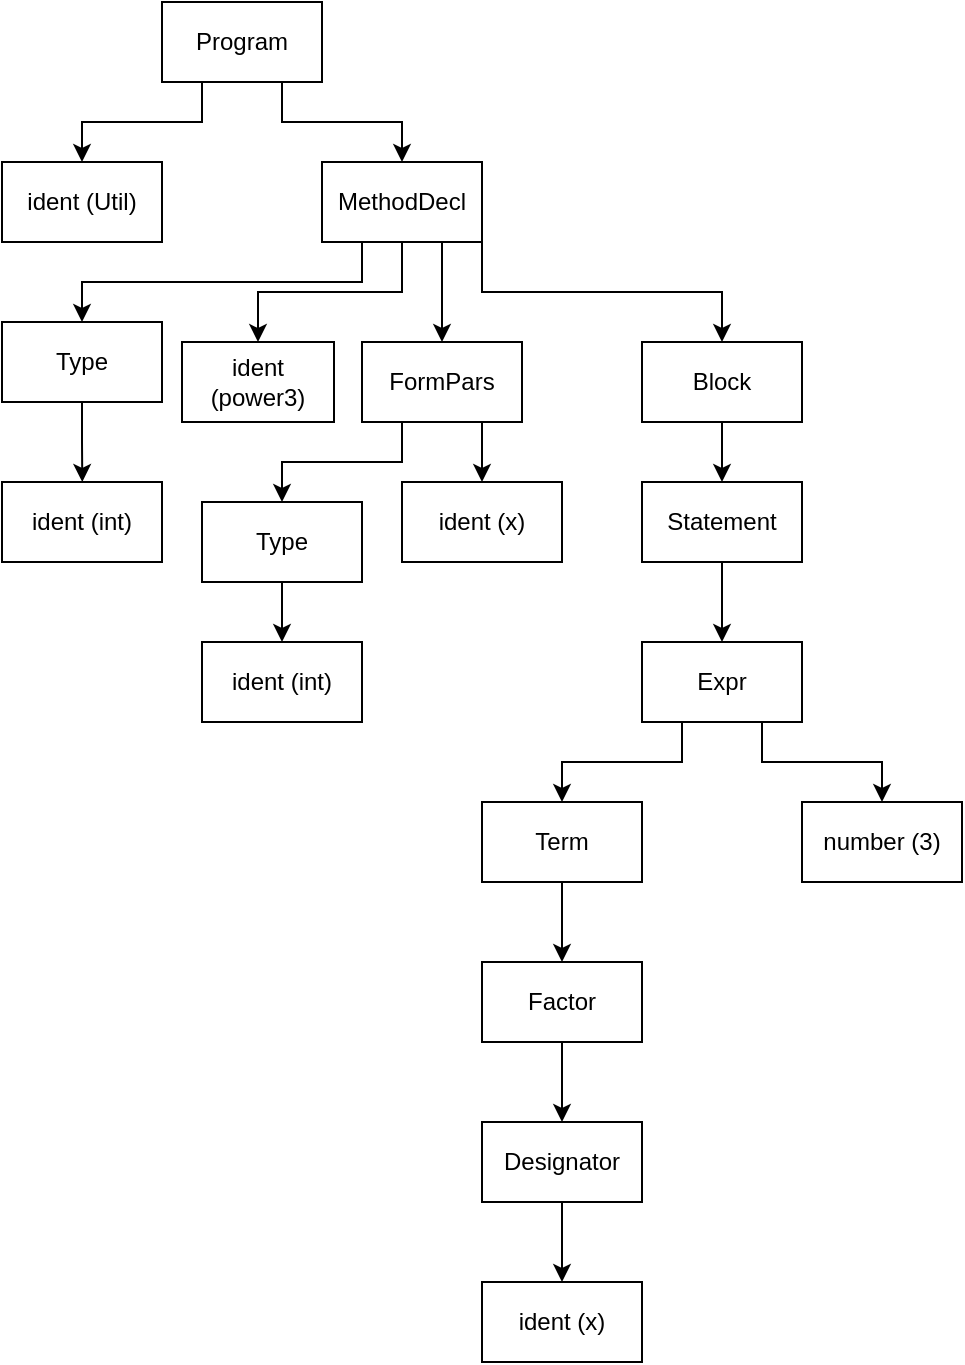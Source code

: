 <mxfile version="22.0.2" type="device">
  <diagram name="Page-1" id="VJZMKuNzVP8RR-i9ATP4">
    <mxGraphModel dx="660" dy="982" grid="1" gridSize="10" guides="1" tooltips="1" connect="1" arrows="1" fold="1" page="1" pageScale="1" pageWidth="827" pageHeight="1169" math="0" shadow="0">
      <root>
        <mxCell id="0" />
        <mxCell id="1" parent="0" />
        <mxCell id="mO8-FI6pvI609V8-yhSR-3" style="edgeStyle=orthogonalEdgeStyle;rounded=0;orthogonalLoop=1;jettySize=auto;html=1;exitX=0.25;exitY=1;exitDx=0;exitDy=0;entryX=0.5;entryY=0;entryDx=0;entryDy=0;" edge="1" parent="1" source="mO8-FI6pvI609V8-yhSR-1" target="mO8-FI6pvI609V8-yhSR-2">
          <mxGeometry relative="1" as="geometry" />
        </mxCell>
        <mxCell id="mO8-FI6pvI609V8-yhSR-5" style="edgeStyle=orthogonalEdgeStyle;rounded=0;orthogonalLoop=1;jettySize=auto;html=1;exitX=0.75;exitY=1;exitDx=0;exitDy=0;entryX=0.5;entryY=0;entryDx=0;entryDy=0;" edge="1" parent="1" source="mO8-FI6pvI609V8-yhSR-1" target="mO8-FI6pvI609V8-yhSR-4">
          <mxGeometry relative="1" as="geometry" />
        </mxCell>
        <mxCell id="mO8-FI6pvI609V8-yhSR-1" value="Program" style="rounded=0;whiteSpace=wrap;html=1;" vertex="1" parent="1">
          <mxGeometry x="320" y="320" width="80" height="40" as="geometry" />
        </mxCell>
        <mxCell id="mO8-FI6pvI609V8-yhSR-2" value="ident (Util)" style="rounded=0;whiteSpace=wrap;html=1;" vertex="1" parent="1">
          <mxGeometry x="240" y="400" width="80" height="40" as="geometry" />
        </mxCell>
        <mxCell id="mO8-FI6pvI609V8-yhSR-7" style="edgeStyle=orthogonalEdgeStyle;rounded=0;orthogonalLoop=1;jettySize=auto;html=1;exitX=0.25;exitY=1;exitDx=0;exitDy=0;" edge="1" parent="1" source="mO8-FI6pvI609V8-yhSR-4" target="mO8-FI6pvI609V8-yhSR-6">
          <mxGeometry relative="1" as="geometry" />
        </mxCell>
        <mxCell id="mO8-FI6pvI609V8-yhSR-11" style="edgeStyle=orthogonalEdgeStyle;rounded=0;orthogonalLoop=1;jettySize=auto;html=1;exitX=0.5;exitY=1;exitDx=0;exitDy=0;" edge="1" parent="1" source="mO8-FI6pvI609V8-yhSR-4" target="mO8-FI6pvI609V8-yhSR-10">
          <mxGeometry relative="1" as="geometry" />
        </mxCell>
        <mxCell id="mO8-FI6pvI609V8-yhSR-13" style="edgeStyle=orthogonalEdgeStyle;rounded=0;orthogonalLoop=1;jettySize=auto;html=1;exitX=0.75;exitY=1;exitDx=0;exitDy=0;entryX=0.5;entryY=0;entryDx=0;entryDy=0;" edge="1" parent="1" source="mO8-FI6pvI609V8-yhSR-4" target="mO8-FI6pvI609V8-yhSR-12">
          <mxGeometry relative="1" as="geometry" />
        </mxCell>
        <mxCell id="mO8-FI6pvI609V8-yhSR-21" style="edgeStyle=orthogonalEdgeStyle;rounded=0;orthogonalLoop=1;jettySize=auto;html=1;exitX=1;exitY=1;exitDx=0;exitDy=0;entryX=0.5;entryY=0;entryDx=0;entryDy=0;" edge="1" parent="1" source="mO8-FI6pvI609V8-yhSR-4" target="mO8-FI6pvI609V8-yhSR-20">
          <mxGeometry relative="1" as="geometry" />
        </mxCell>
        <mxCell id="mO8-FI6pvI609V8-yhSR-4" value="MethodDecl" style="rounded=0;whiteSpace=wrap;html=1;" vertex="1" parent="1">
          <mxGeometry x="400" y="400" width="80" height="40" as="geometry" />
        </mxCell>
        <mxCell id="mO8-FI6pvI609V8-yhSR-8" style="edgeStyle=orthogonalEdgeStyle;rounded=0;orthogonalLoop=1;jettySize=auto;html=1;exitX=0.5;exitY=1;exitDx=0;exitDy=0;" edge="1" parent="1" source="mO8-FI6pvI609V8-yhSR-6">
          <mxGeometry relative="1" as="geometry">
            <mxPoint x="280.143" y="560" as="targetPoint" />
          </mxGeometry>
        </mxCell>
        <mxCell id="mO8-FI6pvI609V8-yhSR-6" value="Type" style="rounded=0;whiteSpace=wrap;html=1;" vertex="1" parent="1">
          <mxGeometry x="240" y="480" width="80" height="40" as="geometry" />
        </mxCell>
        <mxCell id="mO8-FI6pvI609V8-yhSR-9" value="ident (int)" style="rounded=0;whiteSpace=wrap;html=1;" vertex="1" parent="1">
          <mxGeometry x="240" y="560" width="80" height="40" as="geometry" />
        </mxCell>
        <mxCell id="mO8-FI6pvI609V8-yhSR-10" value="ident (power3)" style="rounded=0;whiteSpace=wrap;html=1;" vertex="1" parent="1">
          <mxGeometry x="330" y="490" width="76" height="40" as="geometry" />
        </mxCell>
        <mxCell id="mO8-FI6pvI609V8-yhSR-16" style="edgeStyle=orthogonalEdgeStyle;rounded=0;orthogonalLoop=1;jettySize=auto;html=1;exitX=0.25;exitY=1;exitDx=0;exitDy=0;" edge="1" parent="1" source="mO8-FI6pvI609V8-yhSR-12" target="mO8-FI6pvI609V8-yhSR-14">
          <mxGeometry relative="1" as="geometry" />
        </mxCell>
        <mxCell id="mO8-FI6pvI609V8-yhSR-19" style="edgeStyle=orthogonalEdgeStyle;rounded=0;orthogonalLoop=1;jettySize=auto;html=1;exitX=0.75;exitY=1;exitDx=0;exitDy=0;" edge="1" parent="1" source="mO8-FI6pvI609V8-yhSR-12" target="mO8-FI6pvI609V8-yhSR-18">
          <mxGeometry relative="1" as="geometry" />
        </mxCell>
        <mxCell id="mO8-FI6pvI609V8-yhSR-12" value="FormPars" style="rounded=0;whiteSpace=wrap;html=1;" vertex="1" parent="1">
          <mxGeometry x="420" y="490" width="80" height="40" as="geometry" />
        </mxCell>
        <mxCell id="mO8-FI6pvI609V8-yhSR-17" style="edgeStyle=orthogonalEdgeStyle;rounded=0;orthogonalLoop=1;jettySize=auto;html=1;exitX=0.5;exitY=1;exitDx=0;exitDy=0;entryX=0.5;entryY=0;entryDx=0;entryDy=0;" edge="1" parent="1" source="mO8-FI6pvI609V8-yhSR-14" target="mO8-FI6pvI609V8-yhSR-15">
          <mxGeometry relative="1" as="geometry" />
        </mxCell>
        <mxCell id="mO8-FI6pvI609V8-yhSR-14" value="Type" style="rounded=0;whiteSpace=wrap;html=1;" vertex="1" parent="1">
          <mxGeometry x="340" y="570" width="80" height="40" as="geometry" />
        </mxCell>
        <mxCell id="mO8-FI6pvI609V8-yhSR-15" value="ident (int)" style="rounded=0;whiteSpace=wrap;html=1;" vertex="1" parent="1">
          <mxGeometry x="340" y="640" width="80" height="40" as="geometry" />
        </mxCell>
        <mxCell id="mO8-FI6pvI609V8-yhSR-18" value="ident (x)" style="rounded=0;whiteSpace=wrap;html=1;" vertex="1" parent="1">
          <mxGeometry x="440" y="560" width="80" height="40" as="geometry" />
        </mxCell>
        <mxCell id="mO8-FI6pvI609V8-yhSR-23" style="edgeStyle=orthogonalEdgeStyle;rounded=0;orthogonalLoop=1;jettySize=auto;html=1;exitX=0.5;exitY=1;exitDx=0;exitDy=0;entryX=0.5;entryY=0;entryDx=0;entryDy=0;" edge="1" parent="1" source="mO8-FI6pvI609V8-yhSR-20" target="mO8-FI6pvI609V8-yhSR-22">
          <mxGeometry relative="1" as="geometry" />
        </mxCell>
        <mxCell id="mO8-FI6pvI609V8-yhSR-20" value="Block" style="rounded=0;whiteSpace=wrap;html=1;" vertex="1" parent="1">
          <mxGeometry x="560" y="490" width="80" height="40" as="geometry" />
        </mxCell>
        <mxCell id="mO8-FI6pvI609V8-yhSR-28" style="edgeStyle=orthogonalEdgeStyle;rounded=0;orthogonalLoop=1;jettySize=auto;html=1;exitX=0.5;exitY=1;exitDx=0;exitDy=0;entryX=0.5;entryY=0;entryDx=0;entryDy=0;" edge="1" parent="1" source="mO8-FI6pvI609V8-yhSR-22" target="mO8-FI6pvI609V8-yhSR-27">
          <mxGeometry relative="1" as="geometry" />
        </mxCell>
        <mxCell id="mO8-FI6pvI609V8-yhSR-22" value="Statement" style="rounded=0;whiteSpace=wrap;html=1;" vertex="1" parent="1">
          <mxGeometry x="560" y="560" width="80" height="40" as="geometry" />
        </mxCell>
        <mxCell id="mO8-FI6pvI609V8-yhSR-31" style="edgeStyle=orthogonalEdgeStyle;rounded=0;orthogonalLoop=1;jettySize=auto;html=1;exitX=0.25;exitY=1;exitDx=0;exitDy=0;entryX=0.5;entryY=0;entryDx=0;entryDy=0;" edge="1" parent="1" source="mO8-FI6pvI609V8-yhSR-27" target="mO8-FI6pvI609V8-yhSR-30">
          <mxGeometry relative="1" as="geometry" />
        </mxCell>
        <mxCell id="mO8-FI6pvI609V8-yhSR-40" style="edgeStyle=orthogonalEdgeStyle;rounded=0;orthogonalLoop=1;jettySize=auto;html=1;exitX=0.75;exitY=1;exitDx=0;exitDy=0;entryX=0.5;entryY=0;entryDx=0;entryDy=0;" edge="1" parent="1" source="mO8-FI6pvI609V8-yhSR-27" target="mO8-FI6pvI609V8-yhSR-39">
          <mxGeometry relative="1" as="geometry" />
        </mxCell>
        <mxCell id="mO8-FI6pvI609V8-yhSR-27" value="Expr" style="rounded=0;whiteSpace=wrap;html=1;" vertex="1" parent="1">
          <mxGeometry x="560" y="640" width="80" height="40" as="geometry" />
        </mxCell>
        <mxCell id="mO8-FI6pvI609V8-yhSR-34" style="edgeStyle=orthogonalEdgeStyle;rounded=0;orthogonalLoop=1;jettySize=auto;html=1;exitX=0.5;exitY=1;exitDx=0;exitDy=0;entryX=0.5;entryY=0;entryDx=0;entryDy=0;" edge="1" parent="1" source="mO8-FI6pvI609V8-yhSR-30" target="mO8-FI6pvI609V8-yhSR-32">
          <mxGeometry relative="1" as="geometry" />
        </mxCell>
        <mxCell id="mO8-FI6pvI609V8-yhSR-30" value="Term" style="rounded=0;whiteSpace=wrap;html=1;" vertex="1" parent="1">
          <mxGeometry x="480" y="720" width="80" height="40" as="geometry" />
        </mxCell>
        <mxCell id="mO8-FI6pvI609V8-yhSR-36" style="edgeStyle=orthogonalEdgeStyle;rounded=0;orthogonalLoop=1;jettySize=auto;html=1;exitX=0.5;exitY=1;exitDx=0;exitDy=0;entryX=0.5;entryY=0;entryDx=0;entryDy=0;" edge="1" parent="1" source="mO8-FI6pvI609V8-yhSR-32" target="mO8-FI6pvI609V8-yhSR-35">
          <mxGeometry relative="1" as="geometry" />
        </mxCell>
        <mxCell id="mO8-FI6pvI609V8-yhSR-32" value="Factor" style="rounded=0;whiteSpace=wrap;html=1;" vertex="1" parent="1">
          <mxGeometry x="480" y="800" width="80" height="40" as="geometry" />
        </mxCell>
        <mxCell id="mO8-FI6pvI609V8-yhSR-38" style="edgeStyle=orthogonalEdgeStyle;rounded=0;orthogonalLoop=1;jettySize=auto;html=1;exitX=0.5;exitY=1;exitDx=0;exitDy=0;entryX=0.5;entryY=0;entryDx=0;entryDy=0;" edge="1" parent="1" source="mO8-FI6pvI609V8-yhSR-35" target="mO8-FI6pvI609V8-yhSR-37">
          <mxGeometry relative="1" as="geometry" />
        </mxCell>
        <mxCell id="mO8-FI6pvI609V8-yhSR-35" value="Designator" style="rounded=0;whiteSpace=wrap;html=1;" vertex="1" parent="1">
          <mxGeometry x="480" y="880" width="80" height="40" as="geometry" />
        </mxCell>
        <mxCell id="mO8-FI6pvI609V8-yhSR-37" value="ident (x)" style="rounded=0;whiteSpace=wrap;html=1;" vertex="1" parent="1">
          <mxGeometry x="480" y="960" width="80" height="40" as="geometry" />
        </mxCell>
        <mxCell id="mO8-FI6pvI609V8-yhSR-39" value="number (3)" style="rounded=0;whiteSpace=wrap;html=1;" vertex="1" parent="1">
          <mxGeometry x="640" y="720" width="80" height="40" as="geometry" />
        </mxCell>
      </root>
    </mxGraphModel>
  </diagram>
</mxfile>
